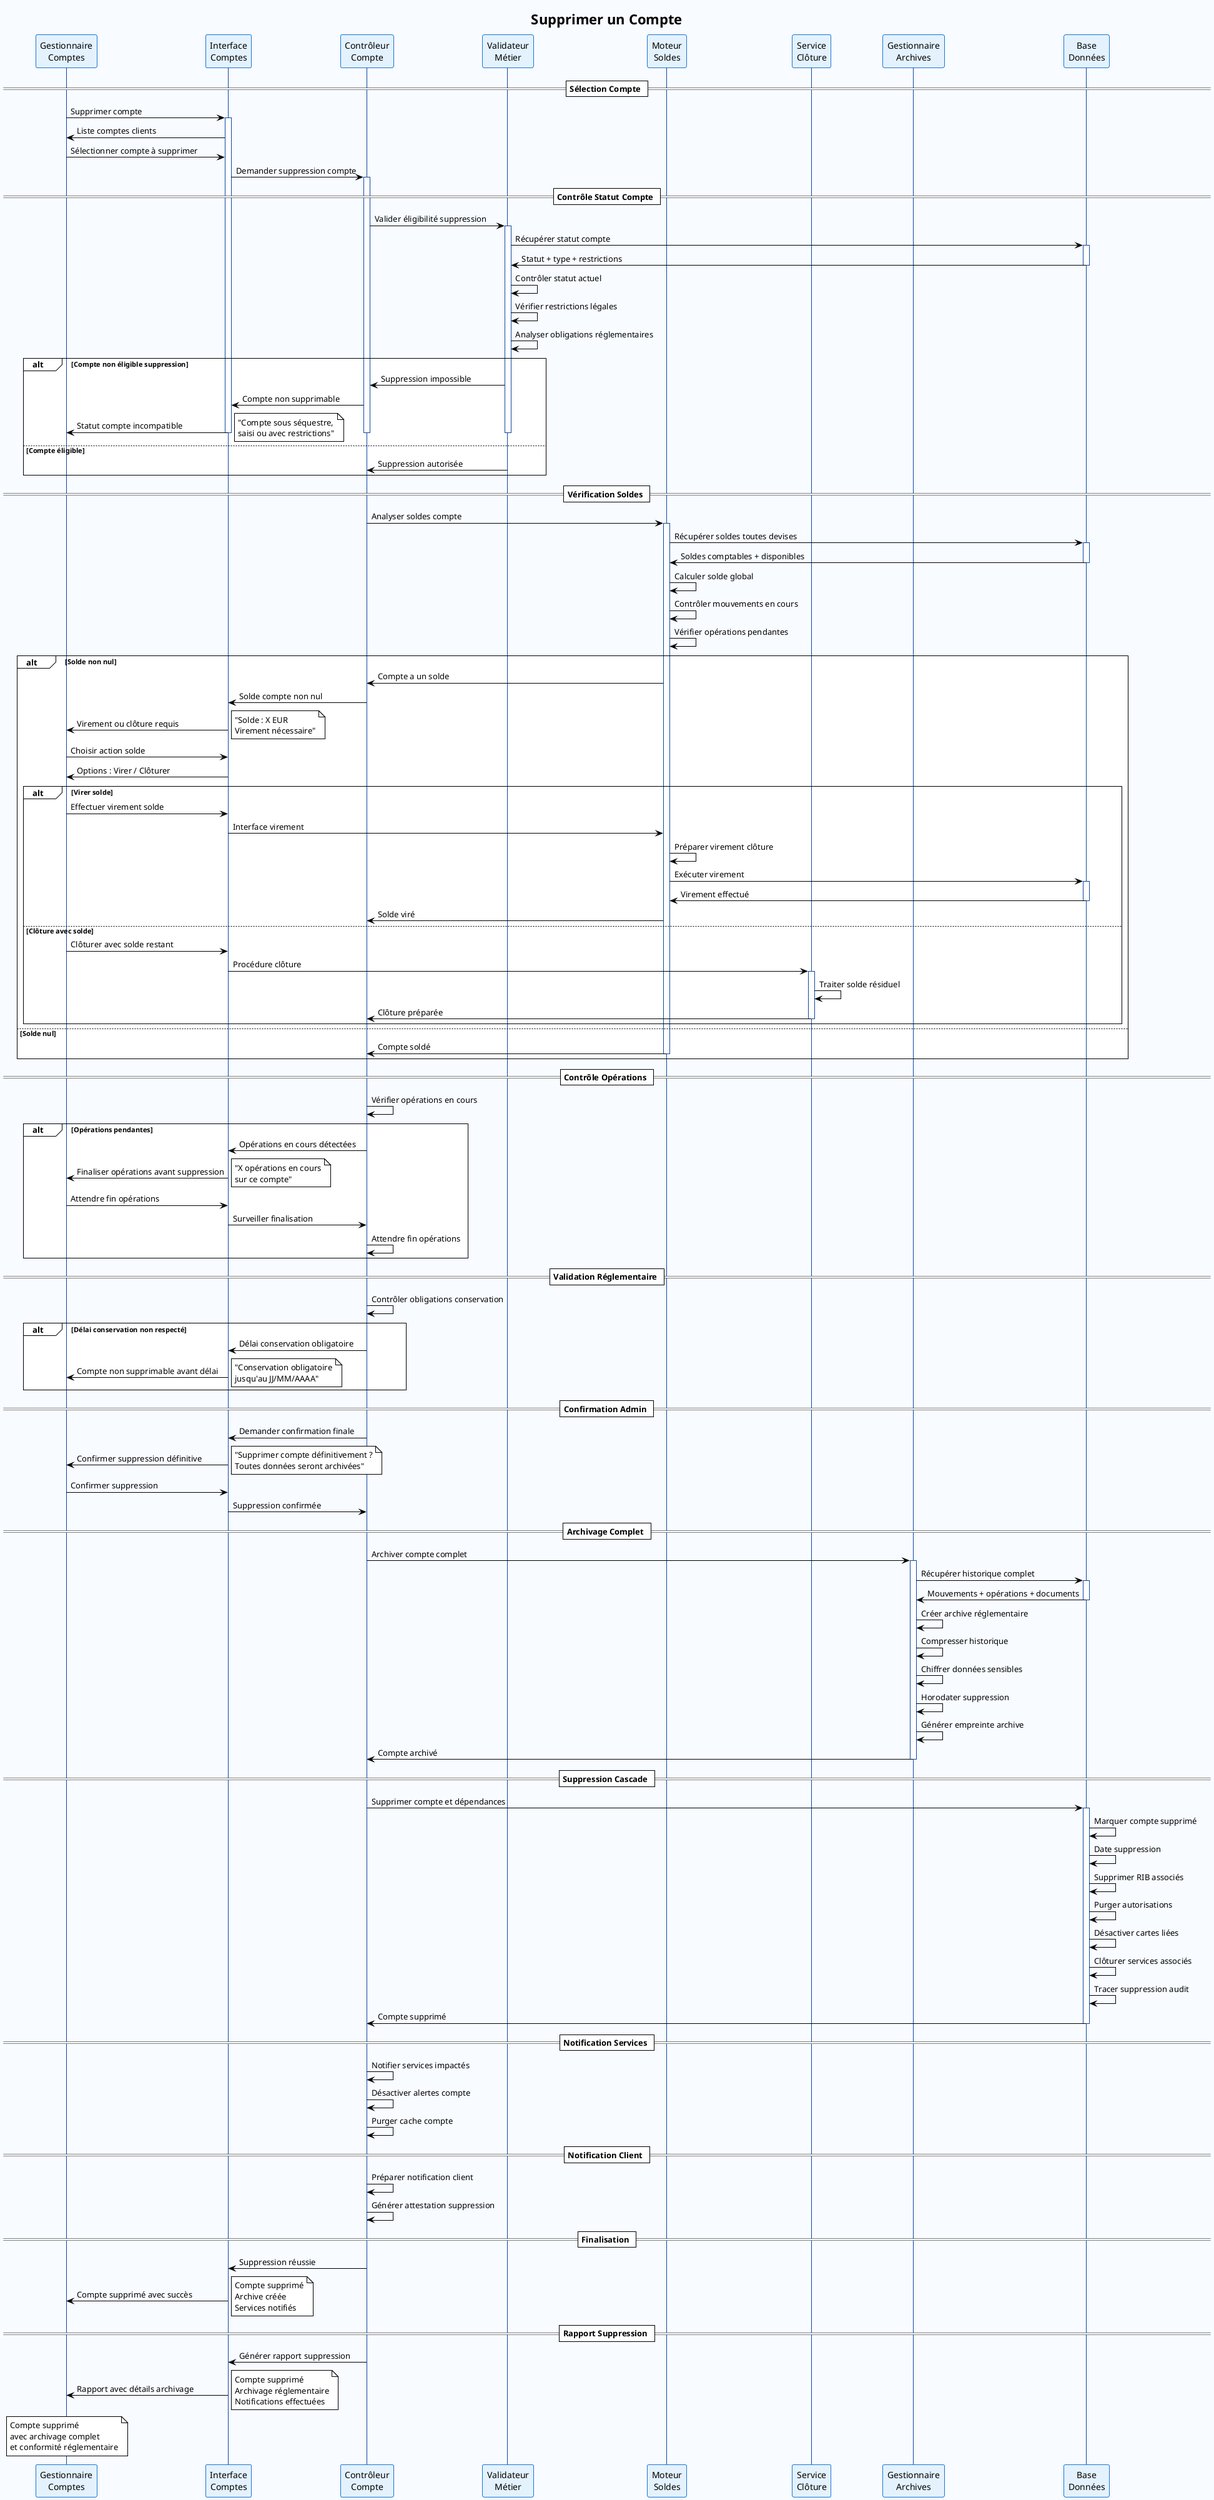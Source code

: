 @startuml Sequence_SupprimerCompte
!theme plain
skinparam backgroundColor #F8FBFF
skinparam sequence {
    ActorBorderColor #1976D2
    LifeLineBorderColor #0D47A1
    ParticipantBorderColor #1976D2
    ParticipantBackgroundColor #E3F2FD
    MessageTextSize 8
    NoteTextSize 7
}

title Supprimer un Compte

participant "Gestionnaire\nComptes" as admin
participant "Interface\nComptes" as ui
participant "Contrôleur\nCompte" as ctrl
participant "Validateur\nMétier" as valid
participant "Moteur\nSoldes" as solde
participant "Service\nClôture" as closure
participant "Gestionnaire\nArchives" as archive
participant "Base\nDonnées" as bdd

== Sélection Compte ==
admin -> ui : Supprimer compte
activate ui
ui -> admin : Liste comptes clients
admin -> ui : Sélectionner compte à supprimer
ui -> ctrl : Demander suppression compte
activate ctrl

== Contrôle Statut Compte ==
ctrl -> valid : Valider éligibilité suppression
activate valid
valid -> bdd : Récupérer statut compte
activate bdd
bdd -> valid : Statut + type + restrictions
deactivate bdd

valid -> valid : Contrôler statut actuel
valid -> valid : Vérifier restrictions légales
valid -> valid : Analyser obligations réglementaires

alt Compte non éligible suppression
    valid -> ctrl : Suppression impossible
    ctrl -> ui : Compte non supprimable
    ui -> admin : Statut compte incompatible
    note right : "Compte sous séquestre,\nsaisi ou avec restrictions"
    deactivate valid
    deactivate ctrl
    deactivate ui
else Compte éligible
    valid -> ctrl : Suppression autorisée
    deactivate valid
end

== Vérification Soldes ==
ctrl -> solde : Analyser soldes compte
activate solde
solde -> bdd : Récupérer soldes toutes devises
activate bdd
bdd -> solde : Soldes comptables + disponibles
deactivate bdd

solde -> solde : Calculer solde global
solde -> solde : Contrôler mouvements en cours
solde -> solde : Vérifier opérations pendantes

alt Solde non nul
    solde -> ctrl : Compte a un solde
    ctrl -> ui : Solde compte non nul
    ui -> admin : Virement ou clôture requis
    note right : "Solde : X EUR\nVirement nécessaire"
    
    admin -> ui : Choisir action solde
    ui -> admin : Options : Virer / Clôturer
    
    alt Virer solde
        admin -> ui : Effectuer virement solde
        ui -> solde : Interface virement
        solde -> solde : Préparer virement clôture
        solde -> bdd : Exécuter virement
        activate bdd
        bdd -> solde : Virement effectué
        deactivate bdd
        solde -> ctrl : Solde viré
    else Clôture avec solde
        admin -> ui : Clôturer avec solde restant
        ui -> closure : Procédure clôture
        activate closure
        closure -> closure : Traiter solde résiduel
        closure -> ctrl : Clôture préparée
        deactivate closure
    end
    
else Solde nul
    solde -> ctrl : Compte soldé
    deactivate solde
end

== Contrôle Opérations ==
ctrl -> ctrl : Vérifier opérations en cours
alt Opérations pendantes
    ctrl -> ui : Opérations en cours détectées
    ui -> admin : Finaliser opérations avant suppression
    note right : "X opérations en cours\nsur ce compte"
    
    admin -> ui : Attendre fin opérations
    ui -> ctrl : Surveiller finalisation
    ctrl -> ctrl : Attendre fin opérations
end

== Validation Réglementaire ==
ctrl -> ctrl : Contrôler obligations conservation
alt Délai conservation non respecté
    ctrl -> ui : Délai conservation obligatoire
    ui -> admin : Compte non supprimable avant délai
    note right : "Conservation obligatoire\njusqu'au JJ/MM/AAAA"
    deactivate ctrl
    deactivate ui
end

== Confirmation Admin ==
ctrl -> ui : Demander confirmation finale
ui -> admin : Confirmer suppression définitive
note right : "Supprimer compte définitivement ?\nToutes données seront archivées"

admin -> ui : Confirmer suppression
ui -> ctrl : Suppression confirmée

== Archivage Complet ==
ctrl -> archive : Archiver compte complet
activate archive
archive -> bdd : Récupérer historique complet
activate bdd
bdd -> archive : Mouvements + opérations + documents
deactivate bdd

archive -> archive : Créer archive réglementaire
archive -> archive : Compresser historique
archive -> archive : Chiffrer données sensibles
archive -> archive : Horodater suppression
archive -> archive : Générer empreinte archive
archive -> ctrl : Compte archivé
deactivate archive

== Suppression Cascade ==
ctrl -> bdd : Supprimer compte et dépendances
activate bdd
bdd -> bdd : Marquer compte supprimé
bdd -> bdd : Date suppression
bdd -> bdd : Supprimer RIB associés
bdd -> bdd : Purger autorisations
bdd -> bdd : Désactiver cartes liées
bdd -> bdd : Clôturer services associés
bdd -> bdd : Tracer suppression audit
bdd -> ctrl : Compte supprimé
deactivate bdd

== Notification Services ==
ctrl -> ctrl : Notifier services impactés
ctrl -> ctrl : Désactiver alertes compte
ctrl -> ctrl : Purger cache compte

== Notification Client ==
ctrl -> ctrl : Préparer notification client
ctrl -> ctrl : Générer attestation suppression

== Finalisation ==
ctrl -> ui : Suppression réussie
ui -> admin : Compte supprimé avec succès
note right : Compte supprimé\nArchive créée\nServices notifiés

== Rapport Suppression ==
ctrl -> ui : Générer rapport suppression
ui -> admin : Rapport avec détails archivage
note right : Compte supprimé\nArchivage réglementaire\nNotifications effectuées

deactivate ctrl
deactivate ui

note over admin : Compte supprimé\navec archivage complet\net conformité réglementaire

@enduml
